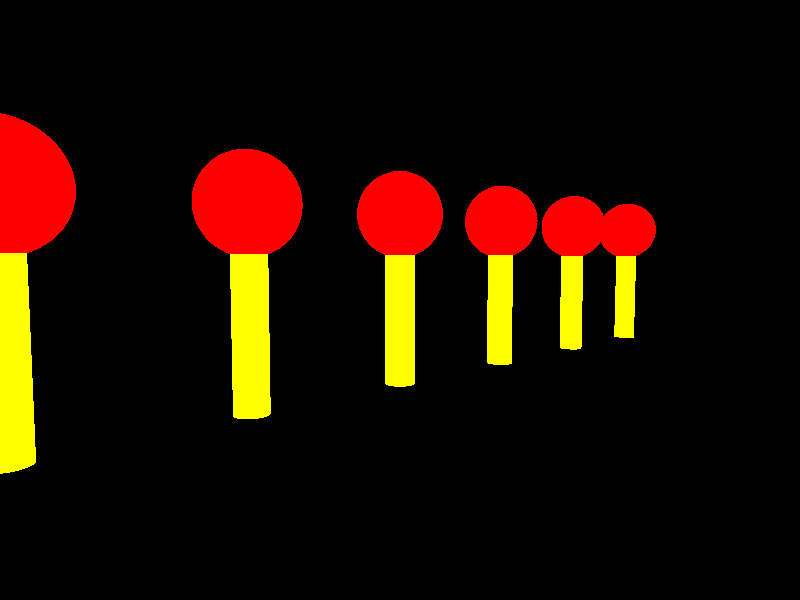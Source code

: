camera { location<-10, 3, -10> look_at<0, 2, 0> }

light_source { <2, 10, -3> color rgb<1, 1, 1> }
light_source { <-2, 3, -3> color rgb<1, 1, 1> }                     

#declare Lollipop =
union {   
    cylinder {
        <0, 0, 0>,
        <0, 4, 0>,
        0.35
        pigment {
            color rgb<1, 1, 0>
        }
    }
    sphere {
        <0, 4, 0>, 1
        pigment {
            color rgb<1, 0, 0>
        }
    }
}         

Lollipop                             

object { Lollipop translate<-8, 0, 0>}
object { Lollipop translate<-4, 0, 0>}
object { Lollipop translate<4, 0, 0>}
object { Lollipop translate<8, 0, 0>}
object { Lollipop translate<12, 0, 0>}
